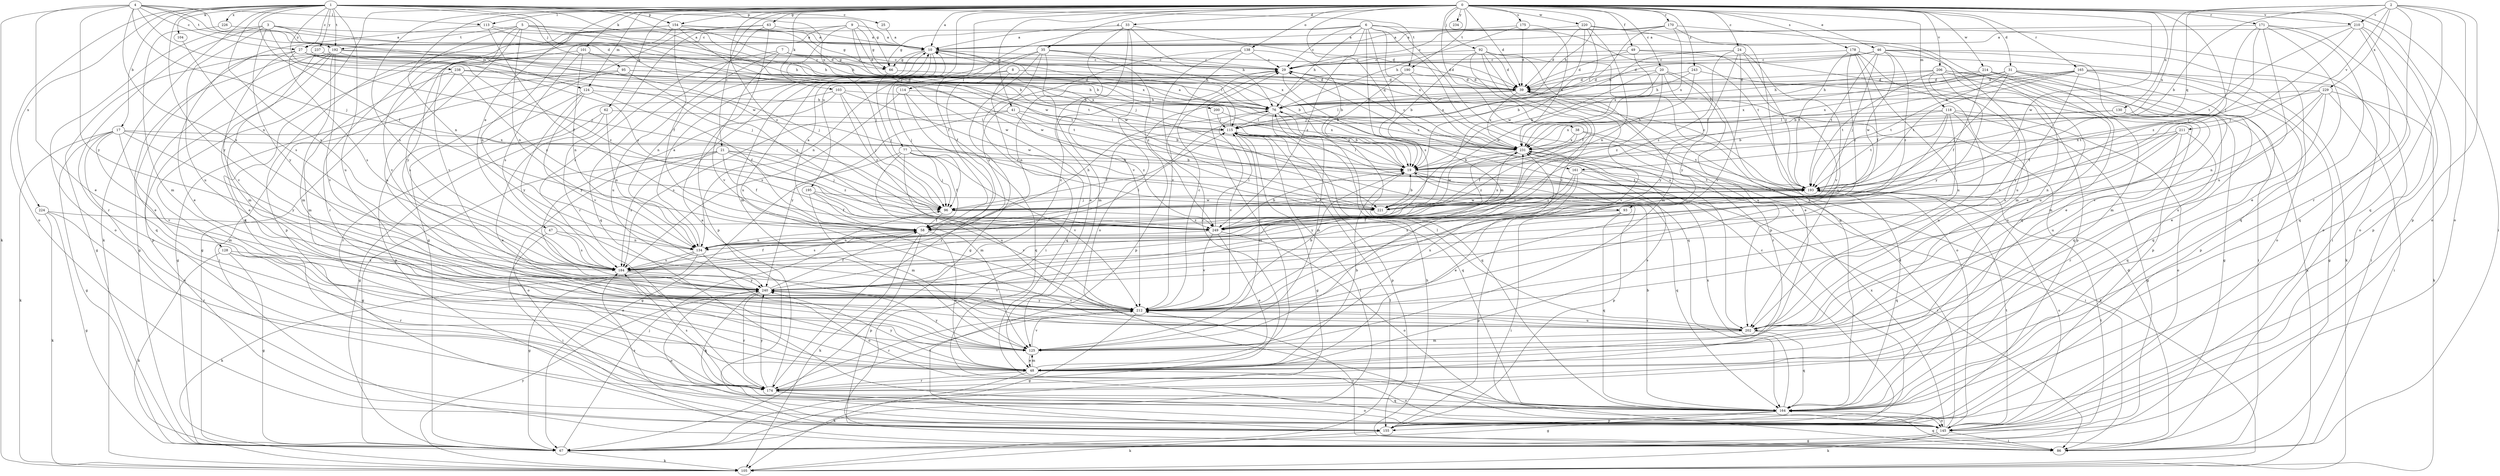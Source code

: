 strict digraph  {
0;
1;
2;
3;
4;
5;
6;
7;
8;
9;
10;
17;
19;
20;
21;
24;
25;
27;
29;
31;
33;
35;
38;
39;
41;
46;
47;
48;
49;
58;
62;
63;
66;
67;
76;
77;
86;
92;
93;
95;
96;
101;
103;
104;
105;
113;
114;
115;
118;
124;
125;
128;
130;
134;
138;
145;
154;
155;
161;
164;
165;
170;
171;
174;
175;
178;
184;
190;
192;
193;
195;
200;
202;
206;
210;
211;
212;
214;
220;
221;
224;
226;
229;
231;
234;
237;
238;
240;
243;
249;
0 -> 10  [label=a];
0 -> 20  [label=c];
0 -> 21  [label=c];
0 -> 24  [label=c];
0 -> 31  [label=d];
0 -> 33  [label=d];
0 -> 35  [label=d];
0 -> 38  [label=d];
0 -> 39  [label=d];
0 -> 41  [label=e];
0 -> 46  [label=e];
0 -> 47  [label=e];
0 -> 49  [label=f];
0 -> 62  [label=g];
0 -> 63  [label=g];
0 -> 76  [label=h];
0 -> 77  [label=i];
0 -> 86  [label=i];
0 -> 92  [label=j];
0 -> 93  [label=j];
0 -> 101  [label=k];
0 -> 103  [label=k];
0 -> 113  [label=l];
0 -> 118  [label=m];
0 -> 124  [label=m];
0 -> 128  [label=n];
0 -> 130  [label=n];
0 -> 134  [label=n];
0 -> 138  [label=o];
0 -> 145  [label=o];
0 -> 154  [label=p];
0 -> 161  [label=q];
0 -> 165  [label=r];
0 -> 170  [label=r];
0 -> 171  [label=r];
0 -> 175  [label=s];
0 -> 178  [label=s];
0 -> 184  [label=s];
0 -> 190  [label=t];
0 -> 195  [label=u];
0 -> 206  [label=v];
0 -> 210  [label=v];
0 -> 214  [label=w];
0 -> 220  [label=w];
0 -> 221  [label=w];
0 -> 234  [label=y];
0 -> 243  [label=z];
0 -> 249  [label=z];
1 -> 17  [label=b];
1 -> 19  [label=b];
1 -> 25  [label=c];
1 -> 27  [label=c];
1 -> 58  [label=f];
1 -> 66  [label=g];
1 -> 93  [label=j];
1 -> 95  [label=j];
1 -> 104  [label=k];
1 -> 105  [label=k];
1 -> 145  [label=o];
1 -> 154  [label=p];
1 -> 184  [label=s];
1 -> 190  [label=t];
1 -> 192  [label=t];
1 -> 200  [label=u];
1 -> 202  [label=u];
1 -> 221  [label=w];
1 -> 224  [label=x];
1 -> 226  [label=x];
1 -> 237  [label=y];
1 -> 238  [label=y];
1 -> 240  [label=y];
2 -> 19  [label=b];
2 -> 145  [label=o];
2 -> 155  [label=p];
2 -> 161  [label=q];
2 -> 164  [label=q];
2 -> 174  [label=r];
2 -> 210  [label=v];
2 -> 211  [label=v];
2 -> 229  [label=x];
2 -> 231  [label=x];
3 -> 10  [label=a];
3 -> 76  [label=h];
3 -> 96  [label=j];
3 -> 124  [label=m];
3 -> 145  [label=o];
3 -> 174  [label=r];
3 -> 202  [label=u];
3 -> 240  [label=y];
4 -> 19  [label=b];
4 -> 27  [label=c];
4 -> 39  [label=d];
4 -> 48  [label=e];
4 -> 96  [label=j];
4 -> 105  [label=k];
4 -> 113  [label=l];
4 -> 184  [label=s];
4 -> 192  [label=t];
4 -> 221  [label=w];
4 -> 240  [label=y];
5 -> 66  [label=g];
5 -> 76  [label=h];
5 -> 134  [label=n];
5 -> 174  [label=r];
5 -> 192  [label=t];
5 -> 202  [label=u];
5 -> 212  [label=v];
5 -> 231  [label=x];
6 -> 27  [label=c];
6 -> 29  [label=c];
6 -> 66  [label=g];
6 -> 76  [label=h];
6 -> 125  [label=m];
6 -> 155  [label=p];
6 -> 184  [label=s];
6 -> 193  [label=t];
6 -> 202  [label=u];
6 -> 231  [label=x];
6 -> 249  [label=z];
7 -> 29  [label=c];
7 -> 39  [label=d];
7 -> 66  [label=g];
7 -> 184  [label=s];
7 -> 202  [label=u];
7 -> 212  [label=v];
8 -> 39  [label=d];
8 -> 96  [label=j];
8 -> 114  [label=l];
8 -> 164  [label=q];
9 -> 10  [label=a];
9 -> 39  [label=d];
9 -> 66  [label=g];
9 -> 96  [label=j];
9 -> 164  [label=q];
9 -> 212  [label=v];
9 -> 231  [label=x];
10 -> 29  [label=c];
10 -> 66  [label=g];
10 -> 76  [label=h];
10 -> 115  [label=l];
10 -> 125  [label=m];
10 -> 134  [label=n];
10 -> 202  [label=u];
17 -> 67  [label=g];
17 -> 105  [label=k];
17 -> 125  [label=m];
17 -> 145  [label=o];
17 -> 193  [label=t];
17 -> 212  [label=v];
17 -> 231  [label=x];
17 -> 240  [label=y];
19 -> 76  [label=h];
19 -> 115  [label=l];
19 -> 155  [label=p];
19 -> 164  [label=q];
19 -> 193  [label=t];
20 -> 19  [label=b];
20 -> 39  [label=d];
20 -> 145  [label=o];
20 -> 202  [label=u];
20 -> 221  [label=w];
20 -> 240  [label=y];
20 -> 249  [label=z];
21 -> 19  [label=b];
21 -> 58  [label=f];
21 -> 67  [label=g];
21 -> 96  [label=j];
21 -> 145  [label=o];
21 -> 184  [label=s];
21 -> 249  [label=z];
24 -> 19  [label=b];
24 -> 29  [label=c];
24 -> 193  [label=t];
24 -> 202  [label=u];
24 -> 212  [label=v];
24 -> 240  [label=y];
24 -> 249  [label=z];
25 -> 10  [label=a];
27 -> 29  [label=c];
27 -> 67  [label=g];
27 -> 96  [label=j];
27 -> 184  [label=s];
27 -> 193  [label=t];
27 -> 212  [label=v];
27 -> 221  [label=w];
27 -> 249  [label=z];
29 -> 39  [label=d];
29 -> 134  [label=n];
29 -> 164  [label=q];
31 -> 39  [label=d];
31 -> 48  [label=e];
31 -> 76  [label=h];
31 -> 96  [label=j];
31 -> 115  [label=l];
31 -> 125  [label=m];
31 -> 164  [label=q];
31 -> 193  [label=t];
33 -> 10  [label=a];
33 -> 39  [label=d];
33 -> 48  [label=e];
33 -> 58  [label=f];
33 -> 76  [label=h];
33 -> 145  [label=o];
33 -> 212  [label=v];
35 -> 19  [label=b];
35 -> 29  [label=c];
35 -> 58  [label=f];
35 -> 67  [label=g];
35 -> 86  [label=i];
35 -> 125  [label=m];
35 -> 134  [label=n];
35 -> 249  [label=z];
38 -> 58  [label=f];
38 -> 105  [label=k];
38 -> 193  [label=t];
38 -> 231  [label=x];
39 -> 76  [label=h];
39 -> 115  [label=l];
39 -> 174  [label=r];
39 -> 212  [label=v];
39 -> 231  [label=x];
41 -> 19  [label=b];
41 -> 115  [label=l];
41 -> 184  [label=s];
41 -> 240  [label=y];
41 -> 249  [label=z];
46 -> 29  [label=c];
46 -> 39  [label=d];
46 -> 48  [label=e];
46 -> 76  [label=h];
46 -> 96  [label=j];
46 -> 145  [label=o];
46 -> 193  [label=t];
46 -> 202  [label=u];
46 -> 221  [label=w];
46 -> 249  [label=z];
47 -> 86  [label=i];
47 -> 134  [label=n];
47 -> 184  [label=s];
48 -> 19  [label=b];
48 -> 29  [label=c];
48 -> 105  [label=k];
48 -> 125  [label=m];
48 -> 145  [label=o];
48 -> 174  [label=r];
48 -> 240  [label=y];
49 -> 29  [label=c];
49 -> 39  [label=d];
49 -> 155  [label=p];
49 -> 212  [label=v];
49 -> 231  [label=x];
58 -> 10  [label=a];
58 -> 48  [label=e];
58 -> 76  [label=h];
58 -> 105  [label=k];
58 -> 134  [label=n];
58 -> 155  [label=p];
58 -> 184  [label=s];
62 -> 48  [label=e];
62 -> 67  [label=g];
62 -> 115  [label=l];
62 -> 134  [label=n];
63 -> 10  [label=a];
63 -> 67  [label=g];
63 -> 155  [label=p];
63 -> 164  [label=q];
63 -> 174  [label=r];
66 -> 39  [label=d];
66 -> 96  [label=j];
67 -> 96  [label=j];
67 -> 105  [label=k];
67 -> 115  [label=l];
67 -> 193  [label=t];
76 -> 115  [label=l];
76 -> 125  [label=m];
76 -> 164  [label=q];
76 -> 212  [label=v];
76 -> 231  [label=x];
77 -> 19  [label=b];
77 -> 58  [label=f];
77 -> 67  [label=g];
77 -> 96  [label=j];
77 -> 125  [label=m];
77 -> 202  [label=u];
77 -> 212  [label=v];
86 -> 39  [label=d];
86 -> 76  [label=h];
86 -> 164  [label=q];
86 -> 212  [label=v];
92 -> 19  [label=b];
92 -> 29  [label=c];
92 -> 39  [label=d];
92 -> 48  [label=e];
92 -> 58  [label=f];
92 -> 125  [label=m];
92 -> 184  [label=s];
92 -> 212  [label=v];
93 -> 58  [label=f];
93 -> 86  [label=i];
93 -> 155  [label=p];
93 -> 164  [label=q];
95 -> 39  [label=d];
95 -> 67  [label=g];
95 -> 76  [label=h];
95 -> 86  [label=i];
95 -> 249  [label=z];
96 -> 58  [label=f];
96 -> 193  [label=t];
96 -> 249  [label=z];
101 -> 29  [label=c];
101 -> 67  [label=g];
101 -> 134  [label=n];
101 -> 184  [label=s];
101 -> 231  [label=x];
103 -> 76  [label=h];
103 -> 96  [label=j];
103 -> 174  [label=r];
103 -> 221  [label=w];
103 -> 240  [label=y];
103 -> 249  [label=z];
104 -> 184  [label=s];
105 -> 115  [label=l];
105 -> 240  [label=y];
113 -> 10  [label=a];
113 -> 48  [label=e];
113 -> 58  [label=f];
113 -> 193  [label=t];
114 -> 76  [label=h];
114 -> 164  [label=q];
114 -> 174  [label=r];
114 -> 184  [label=s];
115 -> 10  [label=a];
115 -> 58  [label=f];
115 -> 67  [label=g];
115 -> 125  [label=m];
115 -> 155  [label=p];
115 -> 164  [label=q];
115 -> 231  [label=x];
118 -> 19  [label=b];
118 -> 67  [label=g];
118 -> 115  [label=l];
118 -> 145  [label=o];
118 -> 193  [label=t];
118 -> 202  [label=u];
118 -> 212  [label=v];
118 -> 240  [label=y];
124 -> 58  [label=f];
124 -> 76  [label=h];
124 -> 155  [label=p];
124 -> 212  [label=v];
124 -> 240  [label=y];
125 -> 48  [label=e];
125 -> 212  [label=v];
125 -> 231  [label=x];
125 -> 240  [label=y];
128 -> 48  [label=e];
128 -> 67  [label=g];
128 -> 105  [label=k];
128 -> 174  [label=r];
128 -> 184  [label=s];
130 -> 115  [label=l];
130 -> 164  [label=q];
130 -> 202  [label=u];
130 -> 231  [label=x];
134 -> 10  [label=a];
134 -> 67  [label=g];
134 -> 105  [label=k];
134 -> 115  [label=l];
134 -> 145  [label=o];
134 -> 184  [label=s];
138 -> 19  [label=b];
138 -> 29  [label=c];
138 -> 174  [label=r];
138 -> 184  [label=s];
138 -> 212  [label=v];
145 -> 39  [label=d];
145 -> 67  [label=g];
145 -> 86  [label=i];
145 -> 105  [label=k];
145 -> 193  [label=t];
145 -> 231  [label=x];
154 -> 10  [label=a];
154 -> 39  [label=d];
154 -> 58  [label=f];
154 -> 76  [label=h];
154 -> 134  [label=n];
154 -> 155  [label=p];
154 -> 221  [label=w];
154 -> 240  [label=y];
155 -> 29  [label=c];
155 -> 105  [label=k];
155 -> 184  [label=s];
161 -> 48  [label=e];
161 -> 86  [label=i];
161 -> 193  [label=t];
161 -> 240  [label=y];
161 -> 249  [label=z];
164 -> 19  [label=b];
164 -> 67  [label=g];
164 -> 145  [label=o];
164 -> 155  [label=p];
164 -> 231  [label=x];
165 -> 19  [label=b];
165 -> 39  [label=d];
165 -> 67  [label=g];
165 -> 86  [label=i];
165 -> 155  [label=p];
165 -> 193  [label=t];
165 -> 231  [label=x];
165 -> 240  [label=y];
170 -> 10  [label=a];
170 -> 29  [label=c];
170 -> 48  [label=e];
170 -> 115  [label=l];
170 -> 164  [label=q];
170 -> 231  [label=x];
171 -> 10  [label=a];
171 -> 48  [label=e];
171 -> 96  [label=j];
171 -> 145  [label=o];
171 -> 164  [label=q];
171 -> 202  [label=u];
171 -> 249  [label=z];
174 -> 10  [label=a];
174 -> 145  [label=o];
174 -> 164  [label=q];
174 -> 184  [label=s];
174 -> 212  [label=v];
174 -> 240  [label=y];
175 -> 10  [label=a];
175 -> 39  [label=d];
175 -> 76  [label=h];
175 -> 231  [label=x];
178 -> 29  [label=c];
178 -> 58  [label=f];
178 -> 105  [label=k];
178 -> 125  [label=m];
178 -> 193  [label=t];
178 -> 202  [label=u];
178 -> 249  [label=z];
184 -> 58  [label=f];
184 -> 212  [label=v];
184 -> 240  [label=y];
190 -> 19  [label=b];
190 -> 39  [label=d];
190 -> 155  [label=p];
190 -> 231  [label=x];
192 -> 29  [label=c];
192 -> 48  [label=e];
192 -> 67  [label=g];
192 -> 96  [label=j];
192 -> 125  [label=m];
192 -> 155  [label=p];
192 -> 164  [label=q];
192 -> 212  [label=v];
192 -> 249  [label=z];
193 -> 29  [label=c];
193 -> 96  [label=j];
193 -> 145  [label=o];
193 -> 164  [label=q];
193 -> 221  [label=w];
195 -> 58  [label=f];
195 -> 125  [label=m];
195 -> 212  [label=v];
195 -> 221  [label=w];
200 -> 115  [label=l];
200 -> 231  [label=x];
202 -> 115  [label=l];
202 -> 125  [label=m];
202 -> 164  [label=q];
202 -> 212  [label=v];
206 -> 39  [label=d];
206 -> 67  [label=g];
206 -> 76  [label=h];
206 -> 86  [label=i];
206 -> 164  [label=q];
206 -> 193  [label=t];
206 -> 212  [label=v];
206 -> 240  [label=y];
210 -> 10  [label=a];
210 -> 96  [label=j];
210 -> 145  [label=o];
210 -> 155  [label=p];
210 -> 164  [label=q];
210 -> 193  [label=t];
211 -> 134  [label=n];
211 -> 174  [label=r];
211 -> 184  [label=s];
211 -> 193  [label=t];
211 -> 202  [label=u];
211 -> 231  [label=x];
212 -> 19  [label=b];
212 -> 29  [label=c];
212 -> 67  [label=g];
212 -> 174  [label=r];
212 -> 202  [label=u];
212 -> 231  [label=x];
212 -> 240  [label=y];
214 -> 39  [label=d];
214 -> 58  [label=f];
214 -> 105  [label=k];
214 -> 125  [label=m];
214 -> 202  [label=u];
214 -> 231  [label=x];
220 -> 10  [label=a];
220 -> 39  [label=d];
220 -> 86  [label=i];
220 -> 96  [label=j];
220 -> 134  [label=n];
220 -> 164  [label=q];
220 -> 221  [label=w];
221 -> 19  [label=b];
221 -> 193  [label=t];
224 -> 67  [label=g];
224 -> 105  [label=k];
224 -> 174  [label=r];
224 -> 249  [label=z];
226 -> 10  [label=a];
226 -> 125  [label=m];
229 -> 76  [label=h];
229 -> 86  [label=i];
229 -> 105  [label=k];
229 -> 134  [label=n];
229 -> 193  [label=t];
229 -> 202  [label=u];
229 -> 212  [label=v];
231 -> 19  [label=b];
231 -> 29  [label=c];
231 -> 48  [label=e];
231 -> 86  [label=i];
231 -> 221  [label=w];
231 -> 249  [label=z];
237 -> 29  [label=c];
237 -> 48  [label=e];
237 -> 125  [label=m];
237 -> 221  [label=w];
238 -> 39  [label=d];
238 -> 125  [label=m];
238 -> 184  [label=s];
238 -> 193  [label=t];
238 -> 249  [label=z];
240 -> 29  [label=c];
240 -> 58  [label=f];
240 -> 145  [label=o];
240 -> 164  [label=q];
240 -> 174  [label=r];
240 -> 212  [label=v];
243 -> 19  [label=b];
243 -> 39  [label=d];
243 -> 76  [label=h];
243 -> 155  [label=p];
249 -> 19  [label=b];
249 -> 48  [label=e];
249 -> 115  [label=l];
249 -> 134  [label=n];
249 -> 145  [label=o];
249 -> 212  [label=v];
249 -> 231  [label=x];
}
